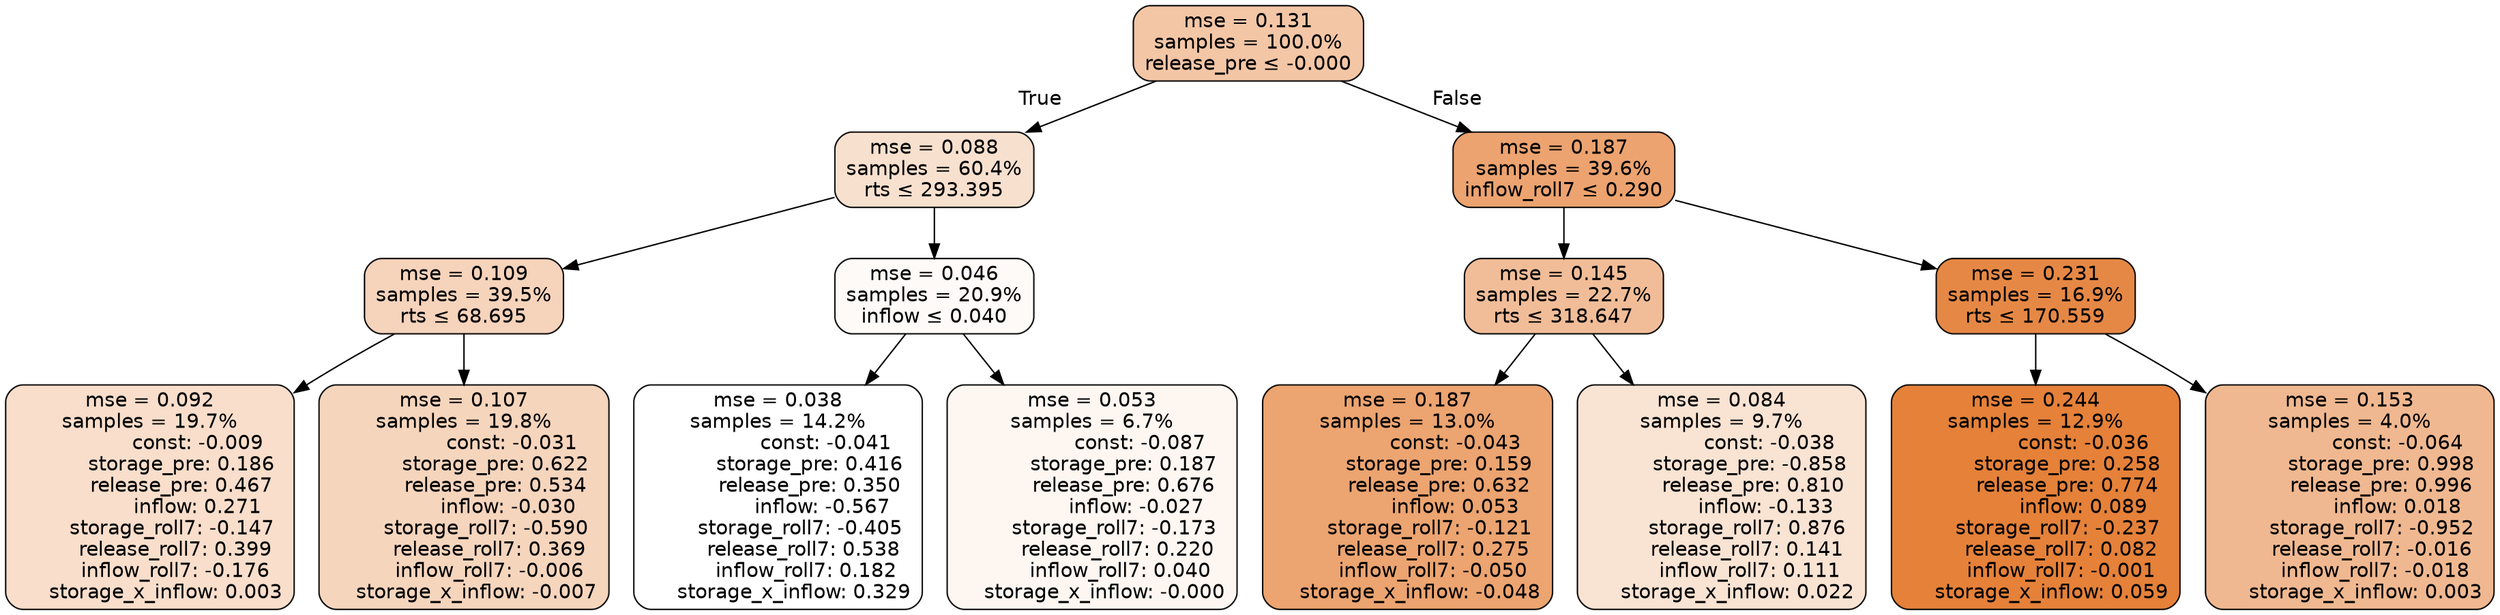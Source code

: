 digraph tree {
bgcolor="transparent"
node [shape=rectangle, style="filled, rounded", color="black", fontname=helvetica] ;
edge [fontname=helvetica] ;
	"0" [label="mse = 0.131
samples = 100.0%
release_pre &le; -0.000", fillcolor="#f3c6a6"]
	"1" [label="mse = 0.088
samples = 60.4%
rts &le; 293.395", fillcolor="#f8e0ce"]
	"2" [label="mse = 0.109
samples = 39.5%
rts &le; 68.695", fillcolor="#f6d3bb"]
	"3" [label="mse = 0.092
samples = 19.7%
               const: -0.009
          storage_pre: 0.186
          release_pre: 0.467
               inflow: 0.271
       storage_roll7: -0.147
        release_roll7: 0.399
        inflow_roll7: -0.176
     storage_x_inflow: 0.003", fillcolor="#f8decb"]
	"4" [label="mse = 0.107
samples = 19.8%
               const: -0.031
          storage_pre: 0.622
          release_pre: 0.534
              inflow: -0.030
       storage_roll7: -0.590
        release_roll7: 0.369
        inflow_roll7: -0.006
    storage_x_inflow: -0.007", fillcolor="#f6d5bd"]
	"5" [label="mse = 0.046
samples = 20.9%
inflow &le; 0.040", fillcolor="#fefaf7"]
	"6" [label="mse = 0.038
samples = 14.2%
               const: -0.041
          storage_pre: 0.416
          release_pre: 0.350
              inflow: -0.567
       storage_roll7: -0.405
        release_roll7: 0.538
         inflow_roll7: 0.182
     storage_x_inflow: 0.329", fillcolor="#ffffff"]
	"7" [label="mse = 0.053
samples = 6.7%
               const: -0.087
          storage_pre: 0.187
          release_pre: 0.676
              inflow: -0.027
       storage_roll7: -0.173
        release_roll7: 0.220
         inflow_roll7: 0.040
    storage_x_inflow: -0.000", fillcolor="#fdf6f1"]
	"8" [label="mse = 0.187
samples = 39.6%
inflow_roll7 &le; 0.290", fillcolor="#eca36f"]
	"9" [label="mse = 0.145
samples = 22.7%
rts &le; 318.647", fillcolor="#f1bd98"]
	"10" [label="mse = 0.187
samples = 13.0%
               const: -0.043
          storage_pre: 0.159
          release_pre: 0.632
               inflow: 0.053
       storage_roll7: -0.121
        release_roll7: 0.275
        inflow_roll7: -0.050
    storage_x_inflow: -0.048", fillcolor="#eca470"]
	"11" [label="mse = 0.084
samples = 9.7%
               const: -0.038
         storage_pre: -0.858
          release_pre: 0.810
              inflow: -0.133
        storage_roll7: 0.876
        release_roll7: 0.141
         inflow_roll7: 0.111
     storage_x_inflow: 0.022", fillcolor="#f9e3d3"]
	"12" [label="mse = 0.231
samples = 16.9%
rts &le; 170.559", fillcolor="#e68845"]
	"13" [label="mse = 0.244
samples = 12.9%
               const: -0.036
          storage_pre: 0.258
          release_pre: 0.774
               inflow: 0.089
       storage_roll7: -0.237
        release_roll7: 0.082
        inflow_roll7: -0.001
     storage_x_inflow: 0.059", fillcolor="#e58139"]
	"14" [label="mse = 0.153
samples = 4.0%
               const: -0.064
          storage_pre: 0.998
          release_pre: 0.996
               inflow: 0.018
       storage_roll7: -0.952
       release_roll7: -0.016
        inflow_roll7: -0.018
     storage_x_inflow: 0.003", fillcolor="#f0b890"]

	"0" -> "1" [labeldistance=2.5, labelangle=45, headlabel="True"]
	"1" -> "2"
	"2" -> "3"
	"2" -> "4"
	"1" -> "5"
	"5" -> "6"
	"5" -> "7"
	"0" -> "8" [labeldistance=2.5, labelangle=-45, headlabel="False"]
	"8" -> "9"
	"9" -> "10"
	"9" -> "11"
	"8" -> "12"
	"12" -> "13"
	"12" -> "14"
}